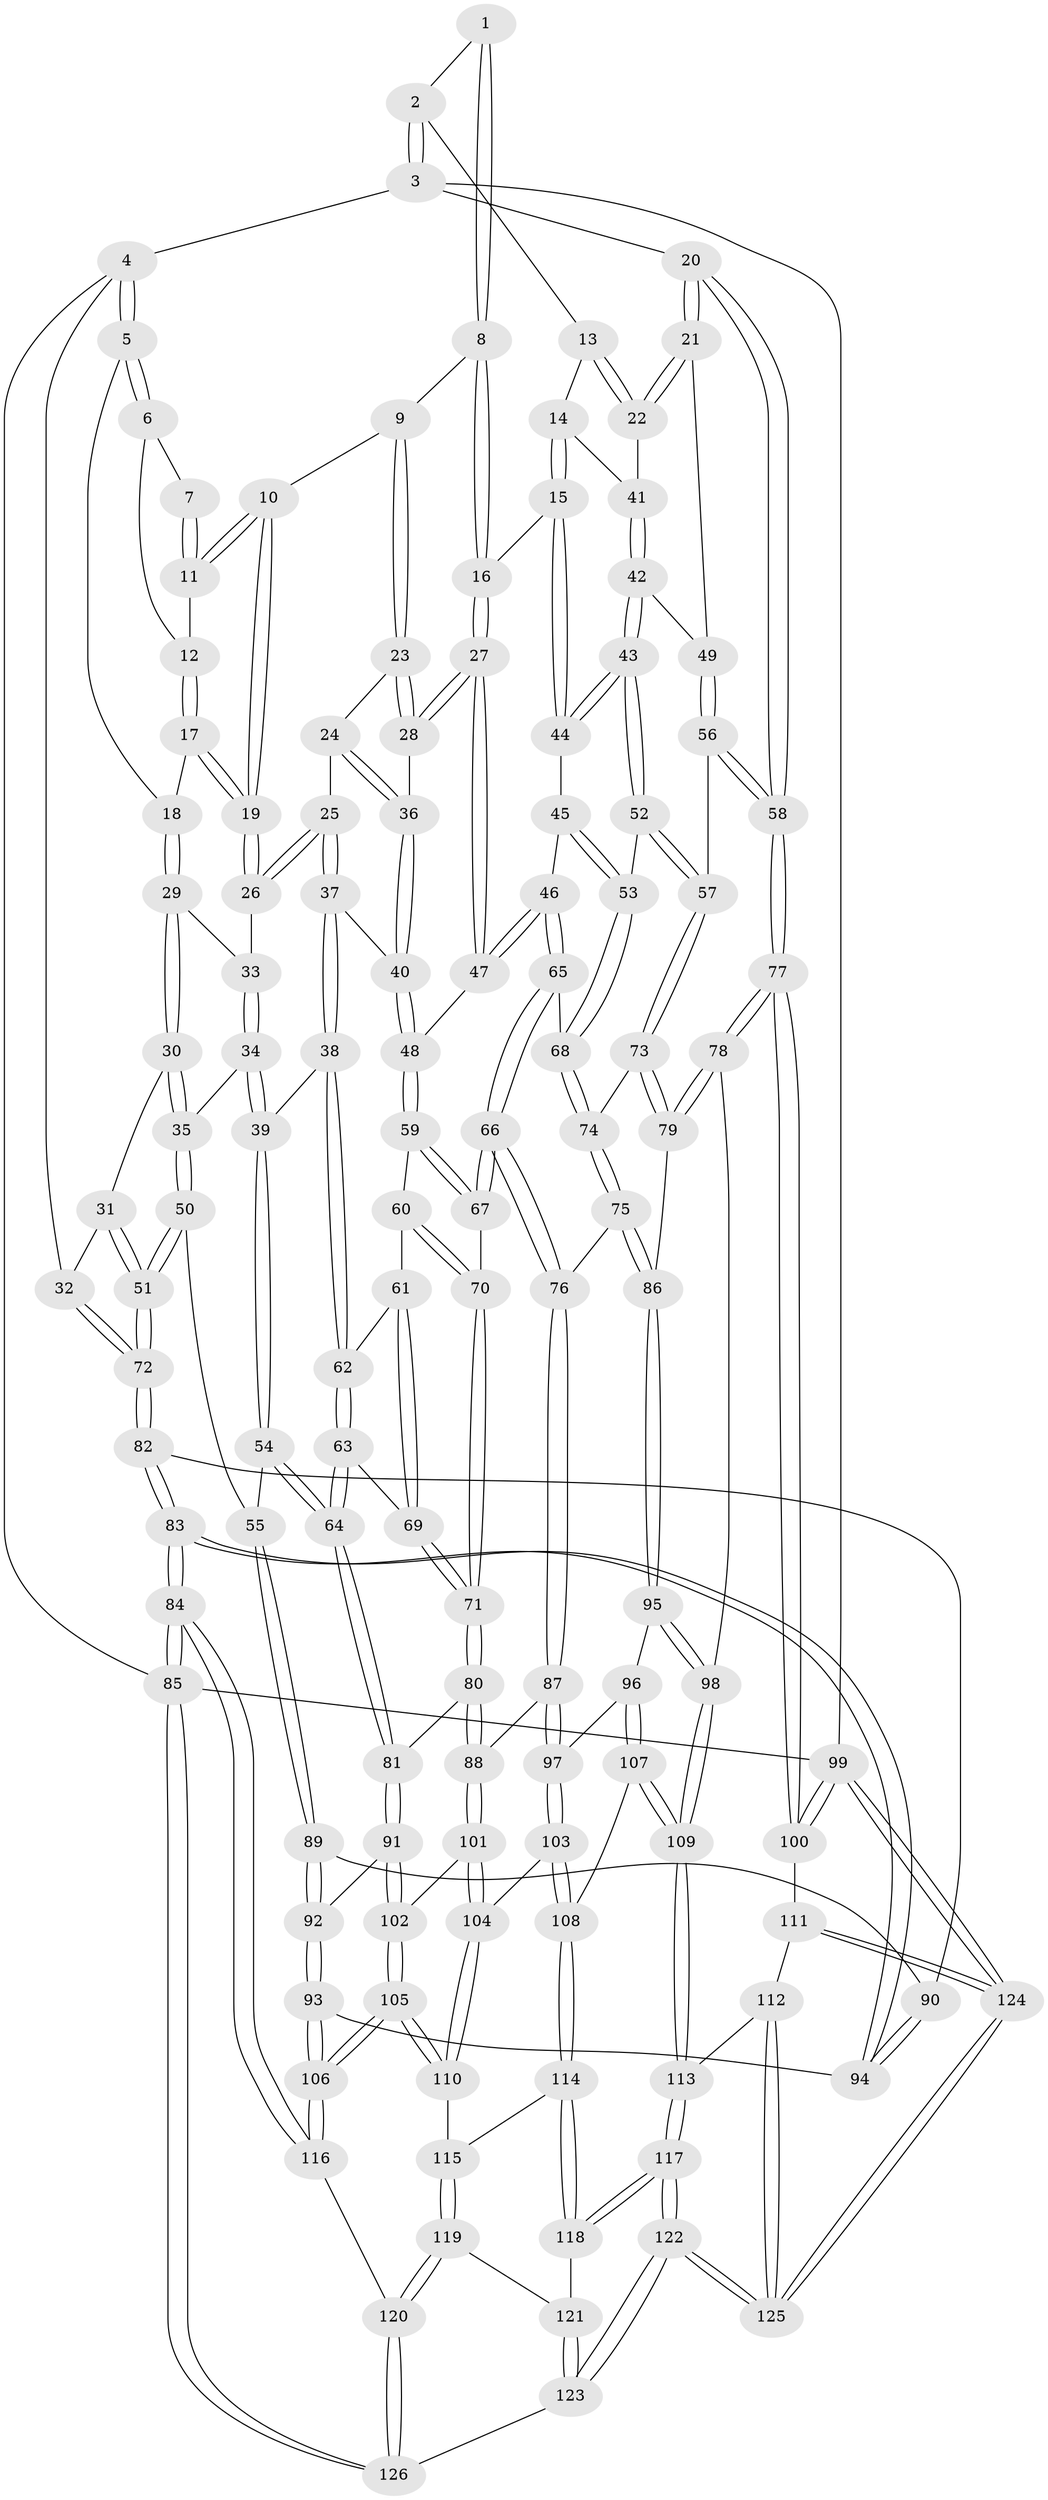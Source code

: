 // Generated by graph-tools (version 1.1) at 2025/03/03/09/25 03:03:16]
// undirected, 126 vertices, 312 edges
graph export_dot {
graph [start="1"]
  node [color=gray90,style=filled];
  1 [pos="+0.6250205004005599+0"];
  2 [pos="+0.9182533337757096+0"];
  3 [pos="+1+0"];
  4 [pos="+0+0"];
  5 [pos="+0+0"];
  6 [pos="+0.20843470746001766+0"];
  7 [pos="+0.35947547245760086+0"];
  8 [pos="+0.5697671268242364+0.09938934484683835"];
  9 [pos="+0.5110772599709302+0.11893602344141699"];
  10 [pos="+0.42191543458026687+0.07047088490733397"];
  11 [pos="+0.40177507435078186+0.033833222116611605"];
  12 [pos="+0.306502901286324+0.08760656158844699"];
  13 [pos="+0.8280573502198012+0.03721088830990394"];
  14 [pos="+0.7668320194339483+0.1574078077677024"];
  15 [pos="+0.712749252343059+0.17875199691006097"];
  16 [pos="+0.6243062297235064+0.15005288173406384"];
  17 [pos="+0.2980860620361217+0.11729972393432524"];
  18 [pos="+0.1433032319056467+0.10089698178156066"];
  19 [pos="+0.33474788188030336+0.16672986599380507"];
  20 [pos="+1+0.18443094778852853"];
  21 [pos="+1+0.23007115693149985"];
  22 [pos="+0.9824615902851059+0.21590143897674477"];
  23 [pos="+0.5012061413515612+0.13487826561616695"];
  24 [pos="+0.35669131190224473+0.19508810319760916"];
  25 [pos="+0.34009613457855936+0.1927477241831706"];
  26 [pos="+0.3385020349842572+0.1908985768312849"];
  27 [pos="+0.5637856851201853+0.2692976798746981"];
  28 [pos="+0.48295875366477686+0.2225343527135068"];
  29 [pos="+0.14369881544834348+0.1328072133189641"];
  30 [pos="+0.13072563838019716+0.22765779512155296"];
  31 [pos="+0.1027402884529088+0.2364734929895679"];
  32 [pos="+0+0"];
  33 [pos="+0.2974126177718617+0.20099289750675034"];
  34 [pos="+0.18129638498085976+0.27071562540829414"];
  35 [pos="+0.14554714841358932+0.24400341833563324"];
  36 [pos="+0.4507829052533045+0.2529942445943279"];
  37 [pos="+0.33033695728796025+0.3132916483160039"];
  38 [pos="+0.3273833487566506+0.316330252841705"];
  39 [pos="+0.20557273147064226+0.30964186561307844"];
  40 [pos="+0.44600379150344877+0.3157458361037072"];
  41 [pos="+0.7867957510125846+0.1773367504872926"];
  42 [pos="+0.8381271663412204+0.2762408505864837"];
  43 [pos="+0.7741093019362092+0.35287901896979135"];
  44 [pos="+0.7064375120283423+0.2178319667454348"];
  45 [pos="+0.6690840365191372+0.2876033014120904"];
  46 [pos="+0.601498873077833+0.33956972256122847"];
  47 [pos="+0.5680793768879994+0.308039369121573"];
  48 [pos="+0.45626295175873394+0.3285275552201501"];
  49 [pos="+0.9159668837214066+0.3047461008342986"];
  50 [pos="+0.06914943180316245+0.43097408917964697"];
  51 [pos="+0+0.4202265671077146"];
  52 [pos="+0.7658367543479305+0.3896591489691838"];
  53 [pos="+0.7558079723113812+0.3942239324077827"];
  54 [pos="+0.18206531083572314+0.4570814503904615"];
  55 [pos="+0.17195574755006854+0.4583912828559676"];
  56 [pos="+0.9071645410565391+0.40213788894245395"];
  57 [pos="+0.8526362281386903+0.42029547383624494"];
  58 [pos="+1+0.5835821098566828"];
  59 [pos="+0.4563416375281818+0.33326054020144064"];
  60 [pos="+0.36400844696013257+0.4023470809591453"];
  61 [pos="+0.35022921710602084+0.3965085050156545"];
  62 [pos="+0.3291061329807272+0.346224699399744"];
  63 [pos="+0.21565379276394953+0.4532643874742283"];
  64 [pos="+0.18492716478294088+0.458709986021255"];
  65 [pos="+0.6028047103546861+0.349339175882904"];
  66 [pos="+0.5704657921466372+0.47419800800634815"];
  67 [pos="+0.4823092916847127+0.4586078540456264"];
  68 [pos="+0.7548282932436376+0.3950283034000364"];
  69 [pos="+0.30307450682047016+0.45737029877968627"];
  70 [pos="+0.44856603743150997+0.474176741529151"];
  71 [pos="+0.38985644798849856+0.5414817763698128"];
  72 [pos="+0+0.4353567905679914"];
  73 [pos="+0.8376077223714339+0.5123670899757329"];
  74 [pos="+0.711157356508057+0.46890105625527295"];
  75 [pos="+0.6557481422175002+0.5243079605006282"];
  76 [pos="+0.6213927911815015+0.5301432840332895"];
  77 [pos="+1+0.6283456254050084"];
  78 [pos="+0.9311461489807449+0.6078202392283937"];
  79 [pos="+0.849154028759607+0.56902095272449"];
  80 [pos="+0.3819947300996978+0.5708846127373672"];
  81 [pos="+0.2500466333637253+0.5983603522815109"];
  82 [pos="+0+0.45628050337635784"];
  83 [pos="+0+0.922434346887961"];
  84 [pos="+0+1"];
  85 [pos="+0+1"];
  86 [pos="+0.7673882516180252+0.5906080565390163"];
  87 [pos="+0.5877603637636711+0.6269186819000964"];
  88 [pos="+0.4098885163043639+0.6165714803759267"];
  89 [pos="+0.08975905003301494+0.5956390981241727"];
  90 [pos="+0.03587567201510569+0.5820037321622611"];
  91 [pos="+0.22370766749360316+0.6516173323371848"];
  92 [pos="+0.12895621583029648+0.6546142983099096"];
  93 [pos="+0.06283418742119067+0.7430315348917154"];
  94 [pos="+0.023833717271126216+0.7539185452196749"];
  95 [pos="+0.7583592611779024+0.6685142515738057"];
  96 [pos="+0.6382574158057496+0.6772022282255176"];
  97 [pos="+0.5884771629123232+0.6308185818577596"];
  98 [pos="+0.7909070518835123+0.7303447194159389"];
  99 [pos="+1+1"];
  100 [pos="+1+0.7888811918734024"];
  101 [pos="+0.4003743686055902+0.696186260818687"];
  102 [pos="+0.23924309465826266+0.6884742204047664"];
  103 [pos="+0.5547383460789166+0.6916989552855916"];
  104 [pos="+0.41667975727225093+0.7541232684581576"];
  105 [pos="+0.24610093465918348+0.8415380717821995"];
  106 [pos="+0.24053426105475006+0.8486170190559265"];
  107 [pos="+0.6793872648009619+0.7826290555816028"];
  108 [pos="+0.5655868862022162+0.8245252593915209"];
  109 [pos="+0.7847561637092064+0.8287877572560177"];
  110 [pos="+0.4101966499690121+0.794272381812545"];
  111 [pos="+0.8115402059429357+0.84873032267663"];
  112 [pos="+0.799279745518688+0.8459731627366435"];
  113 [pos="+0.7946979435871383+0.8448003677326517"];
  114 [pos="+0.5578817637548875+0.8342296080495318"];
  115 [pos="+0.4203580939584644+0.8041815097798336"];
  116 [pos="+0.2349177708080135+0.8716602370585491"];
  117 [pos="+0.700427909150506+0.9525269566236156"];
  118 [pos="+0.5669808478240217+0.8817333880483857"];
  119 [pos="+0.4360415454782965+0.9532215481642227"];
  120 [pos="+0.35161799969702434+1"];
  121 [pos="+0.554640368760088+0.8999364200093761"];
  122 [pos="+0.6534951855226434+1"];
  123 [pos="+0.5528260862057235+1"];
  124 [pos="+1+1"];
  125 [pos="+0.8216811098454936+1"];
  126 [pos="+0.35435767213232994+1"];
  1 -- 2;
  1 -- 8;
  1 -- 8;
  2 -- 3;
  2 -- 3;
  2 -- 13;
  3 -- 4;
  3 -- 20;
  3 -- 99;
  4 -- 5;
  4 -- 5;
  4 -- 32;
  4 -- 85;
  5 -- 6;
  5 -- 6;
  5 -- 18;
  6 -- 7;
  6 -- 12;
  7 -- 11;
  7 -- 11;
  8 -- 9;
  8 -- 16;
  8 -- 16;
  9 -- 10;
  9 -- 23;
  9 -- 23;
  10 -- 11;
  10 -- 11;
  10 -- 19;
  10 -- 19;
  11 -- 12;
  12 -- 17;
  12 -- 17;
  13 -- 14;
  13 -- 22;
  13 -- 22;
  14 -- 15;
  14 -- 15;
  14 -- 41;
  15 -- 16;
  15 -- 44;
  15 -- 44;
  16 -- 27;
  16 -- 27;
  17 -- 18;
  17 -- 19;
  17 -- 19;
  18 -- 29;
  18 -- 29;
  19 -- 26;
  19 -- 26;
  20 -- 21;
  20 -- 21;
  20 -- 58;
  20 -- 58;
  21 -- 22;
  21 -- 22;
  21 -- 49;
  22 -- 41;
  23 -- 24;
  23 -- 28;
  23 -- 28;
  24 -- 25;
  24 -- 36;
  24 -- 36;
  25 -- 26;
  25 -- 26;
  25 -- 37;
  25 -- 37;
  26 -- 33;
  27 -- 28;
  27 -- 28;
  27 -- 47;
  27 -- 47;
  28 -- 36;
  29 -- 30;
  29 -- 30;
  29 -- 33;
  30 -- 31;
  30 -- 35;
  30 -- 35;
  31 -- 32;
  31 -- 51;
  31 -- 51;
  32 -- 72;
  32 -- 72;
  33 -- 34;
  33 -- 34;
  34 -- 35;
  34 -- 39;
  34 -- 39;
  35 -- 50;
  35 -- 50;
  36 -- 40;
  36 -- 40;
  37 -- 38;
  37 -- 38;
  37 -- 40;
  38 -- 39;
  38 -- 62;
  38 -- 62;
  39 -- 54;
  39 -- 54;
  40 -- 48;
  40 -- 48;
  41 -- 42;
  41 -- 42;
  42 -- 43;
  42 -- 43;
  42 -- 49;
  43 -- 44;
  43 -- 44;
  43 -- 52;
  43 -- 52;
  44 -- 45;
  45 -- 46;
  45 -- 53;
  45 -- 53;
  46 -- 47;
  46 -- 47;
  46 -- 65;
  46 -- 65;
  47 -- 48;
  48 -- 59;
  48 -- 59;
  49 -- 56;
  49 -- 56;
  50 -- 51;
  50 -- 51;
  50 -- 55;
  51 -- 72;
  51 -- 72;
  52 -- 53;
  52 -- 57;
  52 -- 57;
  53 -- 68;
  53 -- 68;
  54 -- 55;
  54 -- 64;
  54 -- 64;
  55 -- 89;
  55 -- 89;
  56 -- 57;
  56 -- 58;
  56 -- 58;
  57 -- 73;
  57 -- 73;
  58 -- 77;
  58 -- 77;
  59 -- 60;
  59 -- 67;
  59 -- 67;
  60 -- 61;
  60 -- 70;
  60 -- 70;
  61 -- 62;
  61 -- 69;
  61 -- 69;
  62 -- 63;
  62 -- 63;
  63 -- 64;
  63 -- 64;
  63 -- 69;
  64 -- 81;
  64 -- 81;
  65 -- 66;
  65 -- 66;
  65 -- 68;
  66 -- 67;
  66 -- 67;
  66 -- 76;
  66 -- 76;
  67 -- 70;
  68 -- 74;
  68 -- 74;
  69 -- 71;
  69 -- 71;
  70 -- 71;
  70 -- 71;
  71 -- 80;
  71 -- 80;
  72 -- 82;
  72 -- 82;
  73 -- 74;
  73 -- 79;
  73 -- 79;
  74 -- 75;
  74 -- 75;
  75 -- 76;
  75 -- 86;
  75 -- 86;
  76 -- 87;
  76 -- 87;
  77 -- 78;
  77 -- 78;
  77 -- 100;
  77 -- 100;
  78 -- 79;
  78 -- 79;
  78 -- 98;
  79 -- 86;
  80 -- 81;
  80 -- 88;
  80 -- 88;
  81 -- 91;
  81 -- 91;
  82 -- 83;
  82 -- 83;
  82 -- 90;
  83 -- 84;
  83 -- 84;
  83 -- 94;
  83 -- 94;
  84 -- 85;
  84 -- 85;
  84 -- 116;
  84 -- 116;
  85 -- 126;
  85 -- 126;
  85 -- 99;
  86 -- 95;
  86 -- 95;
  87 -- 88;
  87 -- 97;
  87 -- 97;
  88 -- 101;
  88 -- 101;
  89 -- 90;
  89 -- 92;
  89 -- 92;
  90 -- 94;
  90 -- 94;
  91 -- 92;
  91 -- 102;
  91 -- 102;
  92 -- 93;
  92 -- 93;
  93 -- 94;
  93 -- 106;
  93 -- 106;
  95 -- 96;
  95 -- 98;
  95 -- 98;
  96 -- 97;
  96 -- 107;
  96 -- 107;
  97 -- 103;
  97 -- 103;
  98 -- 109;
  98 -- 109;
  99 -- 100;
  99 -- 100;
  99 -- 124;
  99 -- 124;
  100 -- 111;
  101 -- 102;
  101 -- 104;
  101 -- 104;
  102 -- 105;
  102 -- 105;
  103 -- 104;
  103 -- 108;
  103 -- 108;
  104 -- 110;
  104 -- 110;
  105 -- 106;
  105 -- 106;
  105 -- 110;
  105 -- 110;
  106 -- 116;
  106 -- 116;
  107 -- 108;
  107 -- 109;
  107 -- 109;
  108 -- 114;
  108 -- 114;
  109 -- 113;
  109 -- 113;
  110 -- 115;
  111 -- 112;
  111 -- 124;
  111 -- 124;
  112 -- 113;
  112 -- 125;
  112 -- 125;
  113 -- 117;
  113 -- 117;
  114 -- 115;
  114 -- 118;
  114 -- 118;
  115 -- 119;
  115 -- 119;
  116 -- 120;
  117 -- 118;
  117 -- 118;
  117 -- 122;
  117 -- 122;
  118 -- 121;
  119 -- 120;
  119 -- 120;
  119 -- 121;
  120 -- 126;
  120 -- 126;
  121 -- 123;
  121 -- 123;
  122 -- 123;
  122 -- 123;
  122 -- 125;
  122 -- 125;
  123 -- 126;
  124 -- 125;
  124 -- 125;
}
